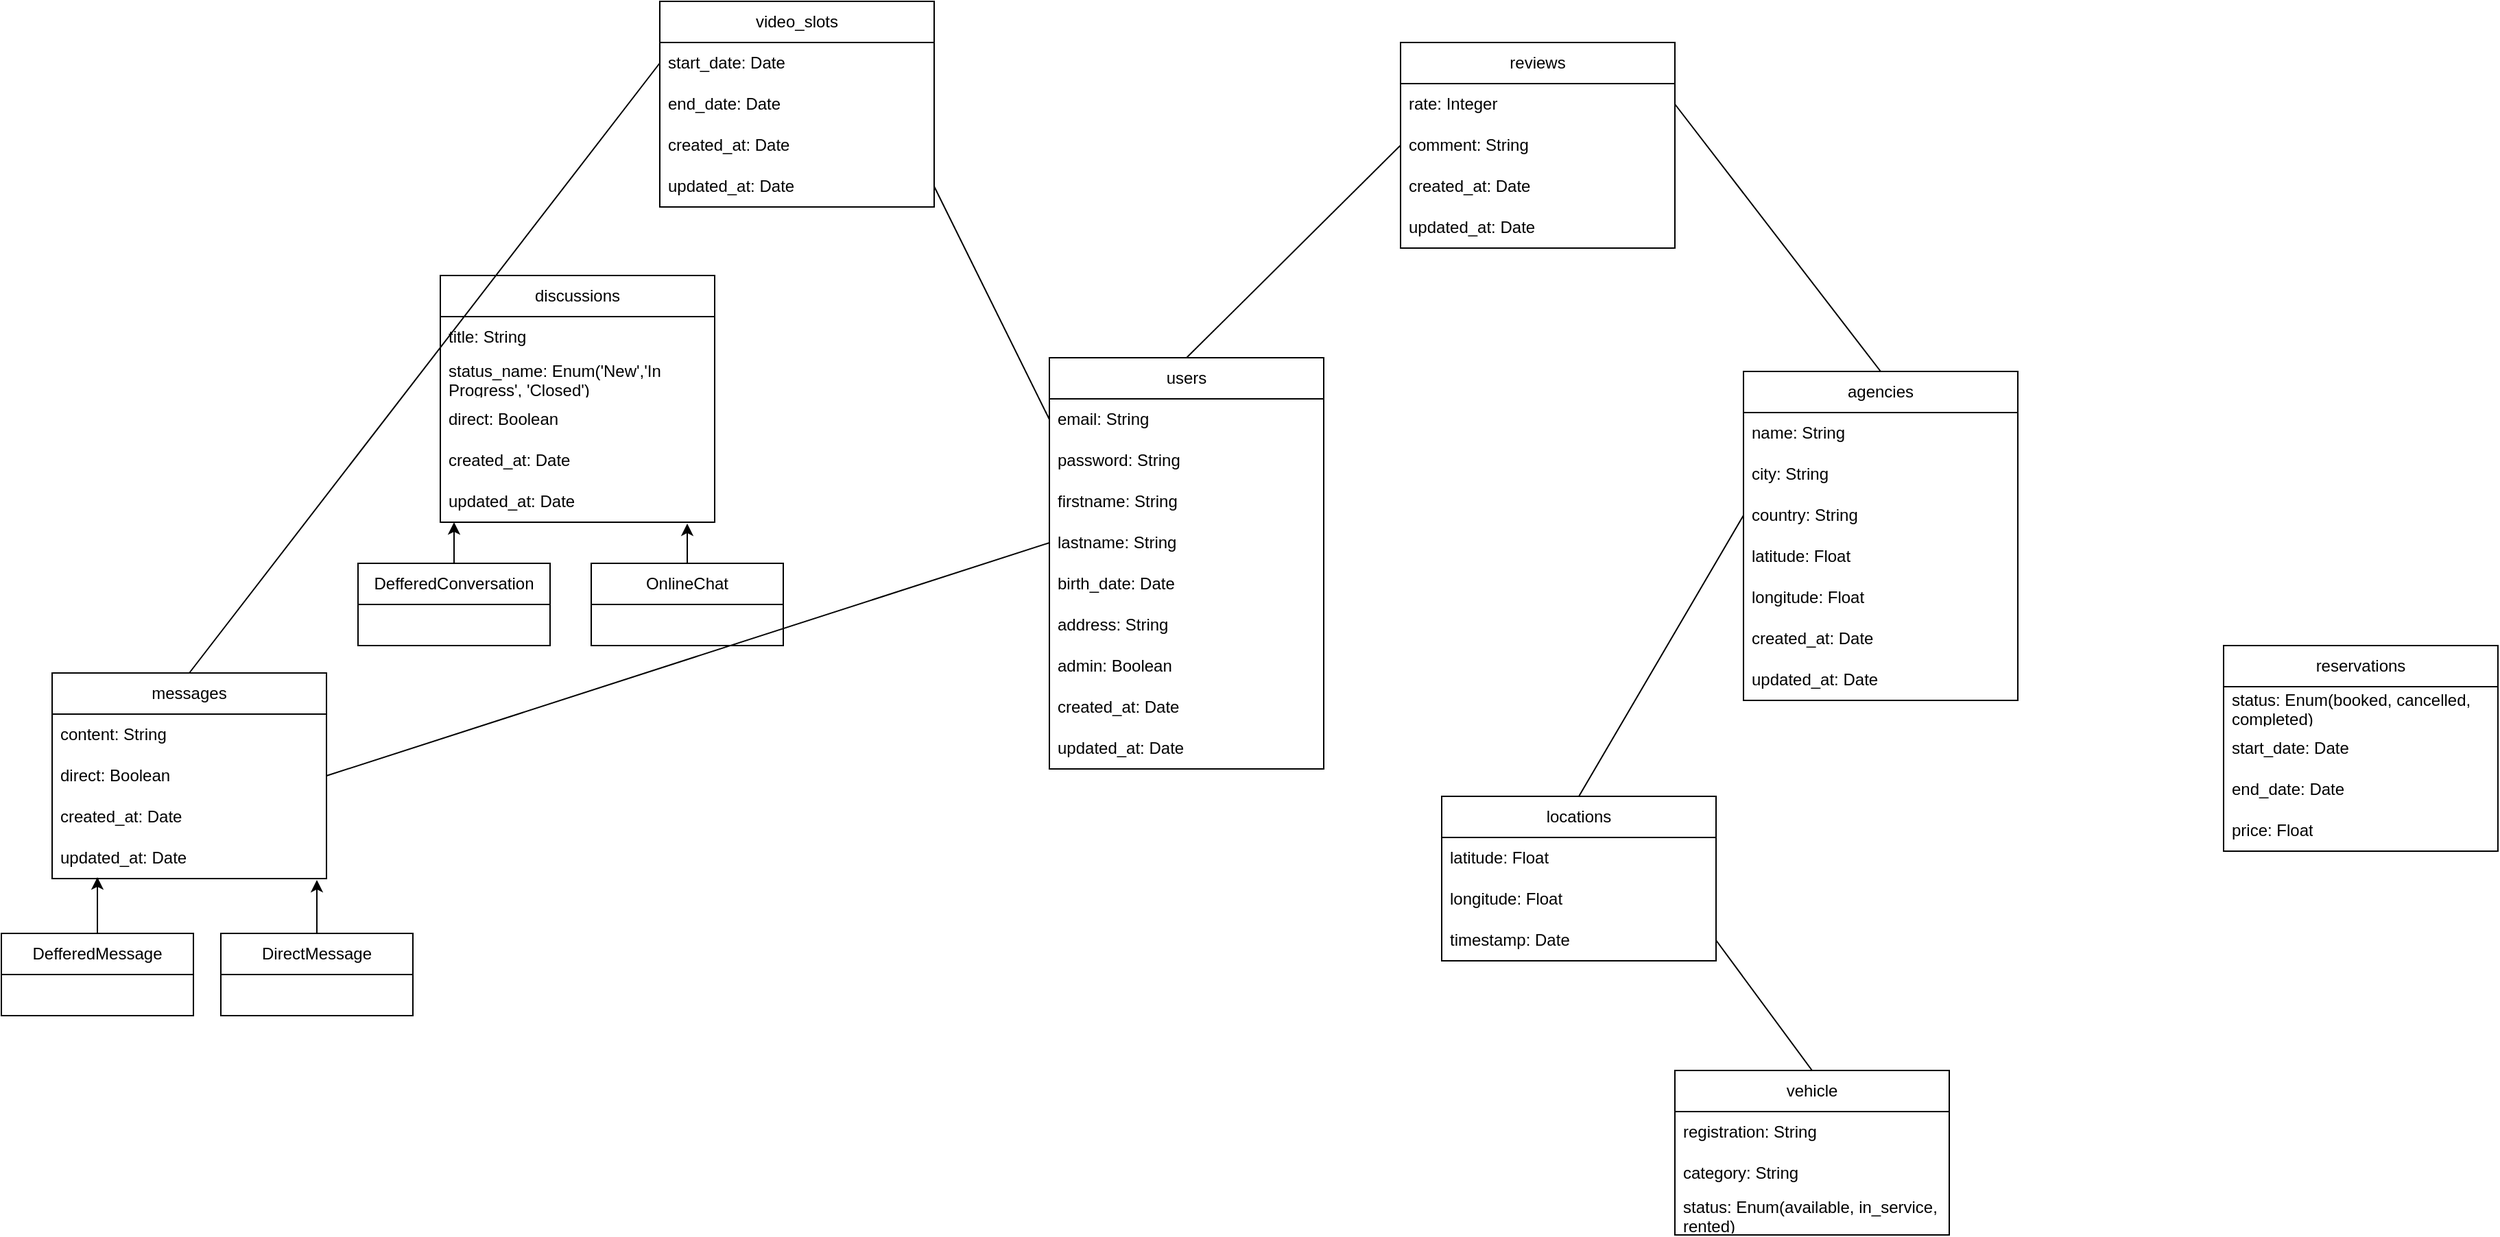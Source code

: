 <mxfile version="24.7.7">
  <diagram name="Page-1" id="HTvIIr98uRL_a_d4ipdB">
    <mxGraphModel dx="2261" dy="1941" grid="1" gridSize="10" guides="1" tooltips="1" connect="1" arrows="1" fold="1" page="1" pageScale="1" pageWidth="827" pageHeight="1169" math="0" shadow="0">
      <root>
        <mxCell id="0" />
        <mxCell id="1" parent="0" />
        <mxCell id="pW8ajcac4fSttpCpemU--8" value="users" style="swimlane;fontStyle=0;childLayout=stackLayout;horizontal=1;startSize=30;horizontalStack=0;resizeParent=1;resizeParentMax=0;resizeLast=0;collapsible=1;marginBottom=0;whiteSpace=wrap;html=1;direction=east;" parent="1" vertex="1">
          <mxGeometry x="314" y="240" width="200" height="300" as="geometry">
            <mxRectangle x="70" y="250" width="70" height="30" as="alternateBounds" />
          </mxGeometry>
        </mxCell>
        <mxCell id="pW8ajcac4fSttpCpemU--40" value="email: String" style="text;strokeColor=none;fillColor=none;align=left;verticalAlign=middle;spacingLeft=4;spacingRight=4;overflow=hidden;points=[[0,0.5],[1,0.5]];portConstraint=eastwest;rotatable=0;whiteSpace=wrap;html=1;" parent="pW8ajcac4fSttpCpemU--8" vertex="1">
          <mxGeometry y="30" width="200" height="30" as="geometry" />
        </mxCell>
        <mxCell id="pW8ajcac4fSttpCpemU--41" value="password: String" style="text;strokeColor=none;fillColor=none;align=left;verticalAlign=middle;spacingLeft=4;spacingRight=4;overflow=hidden;points=[[0,0.5],[1,0.5]];portConstraint=eastwest;rotatable=0;whiteSpace=wrap;html=1;" parent="pW8ajcac4fSttpCpemU--8" vertex="1">
          <mxGeometry y="60" width="200" height="30" as="geometry" />
        </mxCell>
        <mxCell id="pW8ajcac4fSttpCpemU--42" value="firstname: String" style="text;strokeColor=none;fillColor=none;align=left;verticalAlign=middle;spacingLeft=4;spacingRight=4;overflow=hidden;points=[[0,0.5],[1,0.5]];portConstraint=eastwest;rotatable=0;whiteSpace=wrap;html=1;" parent="pW8ajcac4fSttpCpemU--8" vertex="1">
          <mxGeometry y="90" width="200" height="30" as="geometry" />
        </mxCell>
        <mxCell id="pW8ajcac4fSttpCpemU--43" value="lastname: String" style="text;strokeColor=none;fillColor=none;align=left;verticalAlign=middle;spacingLeft=4;spacingRight=4;overflow=hidden;points=[[0,0.5],[1,0.5]];portConstraint=eastwest;rotatable=0;whiteSpace=wrap;html=1;" parent="pW8ajcac4fSttpCpemU--8" vertex="1">
          <mxGeometry y="120" width="200" height="30" as="geometry" />
        </mxCell>
        <mxCell id="r-kijd12sUwCmonQnRA--20" value="birth_date: Date" style="text;strokeColor=none;fillColor=none;align=left;verticalAlign=middle;spacingLeft=4;spacingRight=4;overflow=hidden;points=[[0,0.5],[1,0.5]];portConstraint=eastwest;rotatable=0;whiteSpace=wrap;html=1;" parent="pW8ajcac4fSttpCpemU--8" vertex="1">
          <mxGeometry y="150" width="200" height="30" as="geometry" />
        </mxCell>
        <mxCell id="POlcEpxpA0F8H1BoWV-a-1" value="address: String" style="text;strokeColor=none;fillColor=none;align=left;verticalAlign=middle;spacingLeft=4;spacingRight=4;overflow=hidden;points=[[0,0.5],[1,0.5]];portConstraint=eastwest;rotatable=0;whiteSpace=wrap;html=1;" parent="pW8ajcac4fSttpCpemU--8" vertex="1">
          <mxGeometry y="180" width="200" height="30" as="geometry" />
        </mxCell>
        <mxCell id="POlcEpxpA0F8H1BoWV-a-2" value="admin: Boolean" style="text;strokeColor=none;fillColor=none;align=left;verticalAlign=middle;spacingLeft=4;spacingRight=4;overflow=hidden;points=[[0,0.5],[1,0.5]];portConstraint=eastwest;rotatable=0;whiteSpace=wrap;html=1;" parent="pW8ajcac4fSttpCpemU--8" vertex="1">
          <mxGeometry y="210" width="200" height="30" as="geometry" />
        </mxCell>
        <mxCell id="POlcEpxpA0F8H1BoWV-a-11" value="created_at: Date" style="text;strokeColor=none;fillColor=none;align=left;verticalAlign=middle;spacingLeft=4;spacingRight=4;overflow=hidden;points=[[0,0.5],[1,0.5]];portConstraint=eastwest;rotatable=0;whiteSpace=wrap;html=1;" parent="pW8ajcac4fSttpCpemU--8" vertex="1">
          <mxGeometry y="240" width="200" height="30" as="geometry" />
        </mxCell>
        <mxCell id="POlcEpxpA0F8H1BoWV-a-12" value="updated_at: Date" style="text;strokeColor=none;fillColor=none;align=left;verticalAlign=middle;spacingLeft=4;spacingRight=4;overflow=hidden;points=[[0,0.5],[1,0.5]];portConstraint=eastwest;rotatable=0;whiteSpace=wrap;html=1;" parent="pW8ajcac4fSttpCpemU--8" vertex="1">
          <mxGeometry y="270" width="200" height="30" as="geometry" />
        </mxCell>
        <mxCell id="POlcEpxpA0F8H1BoWV-a-3" value="discussions" style="swimlane;fontStyle=0;childLayout=stackLayout;horizontal=1;startSize=30;horizontalStack=0;resizeParent=1;resizeParentMax=0;resizeLast=0;collapsible=1;marginBottom=0;whiteSpace=wrap;html=1;direction=east;" parent="1" vertex="1">
          <mxGeometry x="-130" y="180" width="200" height="180" as="geometry">
            <mxRectangle x="70" y="250" width="70" height="30" as="alternateBounds" />
          </mxGeometry>
        </mxCell>
        <mxCell id="POlcEpxpA0F8H1BoWV-a-4" value="title: String" style="text;strokeColor=none;fillColor=none;align=left;verticalAlign=middle;spacingLeft=4;spacingRight=4;overflow=hidden;points=[[0,0.5],[1,0.5]];portConstraint=eastwest;rotatable=0;whiteSpace=wrap;html=1;" parent="POlcEpxpA0F8H1BoWV-a-3" vertex="1">
          <mxGeometry y="30" width="200" height="30" as="geometry" />
        </mxCell>
        <mxCell id="POlcEpxpA0F8H1BoWV-a-5" value="status_name: Enum(&#39;New&#39;,&#39;In Progress&#39;, &#39;Closed&#39;)" style="text;strokeColor=none;fillColor=none;align=left;verticalAlign=middle;spacingLeft=4;spacingRight=4;overflow=hidden;points=[[0,0.5],[1,0.5]];portConstraint=eastwest;rotatable=0;whiteSpace=wrap;html=1;" parent="POlcEpxpA0F8H1BoWV-a-3" vertex="1">
          <mxGeometry y="60" width="200" height="30" as="geometry" />
        </mxCell>
        <mxCell id="POlcEpxpA0F8H1BoWV-a-6" value="direct: Boolean" style="text;strokeColor=none;fillColor=none;align=left;verticalAlign=middle;spacingLeft=4;spacingRight=4;overflow=hidden;points=[[0,0.5],[1,0.5]];portConstraint=eastwest;rotatable=0;whiteSpace=wrap;html=1;" parent="POlcEpxpA0F8H1BoWV-a-3" vertex="1">
          <mxGeometry y="90" width="200" height="30" as="geometry" />
        </mxCell>
        <mxCell id="POlcEpxpA0F8H1BoWV-a-13" value="created_at: Date" style="text;strokeColor=none;fillColor=none;align=left;verticalAlign=middle;spacingLeft=4;spacingRight=4;overflow=hidden;points=[[0,0.5],[1,0.5]];portConstraint=eastwest;rotatable=0;whiteSpace=wrap;html=1;" parent="POlcEpxpA0F8H1BoWV-a-3" vertex="1">
          <mxGeometry y="120" width="200" height="30" as="geometry" />
        </mxCell>
        <mxCell id="POlcEpxpA0F8H1BoWV-a-14" value="updated_at: Date" style="text;strokeColor=none;fillColor=none;align=left;verticalAlign=middle;spacingLeft=4;spacingRight=4;overflow=hidden;points=[[0,0.5],[1,0.5]];portConstraint=eastwest;rotatable=0;whiteSpace=wrap;html=1;" parent="POlcEpxpA0F8H1BoWV-a-3" vertex="1">
          <mxGeometry y="150" width="200" height="30" as="geometry" />
        </mxCell>
        <mxCell id="POlcEpxpA0F8H1BoWV-a-15" value="messages" style="swimlane;fontStyle=0;childLayout=stackLayout;horizontal=1;startSize=30;horizontalStack=0;resizeParent=1;resizeParentMax=0;resizeLast=0;collapsible=1;marginBottom=0;whiteSpace=wrap;html=1;direction=east;" parent="1" vertex="1">
          <mxGeometry x="-413" y="470" width="200" height="150" as="geometry">
            <mxRectangle x="70" y="250" width="70" height="30" as="alternateBounds" />
          </mxGeometry>
        </mxCell>
        <mxCell id="POlcEpxpA0F8H1BoWV-a-16" value="content: String" style="text;strokeColor=none;fillColor=none;align=left;verticalAlign=middle;spacingLeft=4;spacingRight=4;overflow=hidden;points=[[0,0.5],[1,0.5]];portConstraint=eastwest;rotatable=0;whiteSpace=wrap;html=1;" parent="POlcEpxpA0F8H1BoWV-a-15" vertex="1">
          <mxGeometry y="30" width="200" height="30" as="geometry" />
        </mxCell>
        <mxCell id="POlcEpxpA0F8H1BoWV-a-18" value="direct: Boolean" style="text;strokeColor=none;fillColor=none;align=left;verticalAlign=middle;spacingLeft=4;spacingRight=4;overflow=hidden;points=[[0,0.5],[1,0.5]];portConstraint=eastwest;rotatable=0;whiteSpace=wrap;html=1;" parent="POlcEpxpA0F8H1BoWV-a-15" vertex="1">
          <mxGeometry y="60" width="200" height="30" as="geometry" />
        </mxCell>
        <mxCell id="POlcEpxpA0F8H1BoWV-a-19" value="created_at: Date" style="text;strokeColor=none;fillColor=none;align=left;verticalAlign=middle;spacingLeft=4;spacingRight=4;overflow=hidden;points=[[0,0.5],[1,0.5]];portConstraint=eastwest;rotatable=0;whiteSpace=wrap;html=1;" parent="POlcEpxpA0F8H1BoWV-a-15" vertex="1">
          <mxGeometry y="90" width="200" height="30" as="geometry" />
        </mxCell>
        <mxCell id="POlcEpxpA0F8H1BoWV-a-20" value="updated_at: Date" style="text;strokeColor=none;fillColor=none;align=left;verticalAlign=middle;spacingLeft=4;spacingRight=4;overflow=hidden;points=[[0,0.5],[1,0.5]];portConstraint=eastwest;rotatable=0;whiteSpace=wrap;html=1;" parent="POlcEpxpA0F8H1BoWV-a-15" vertex="1">
          <mxGeometry y="120" width="200" height="30" as="geometry" />
        </mxCell>
        <mxCell id="POlcEpxpA0F8H1BoWV-a-21" value="DirectMessage" style="swimlane;fontStyle=0;childLayout=stackLayout;horizontal=1;startSize=30;horizontalStack=0;resizeParent=1;resizeParentMax=0;resizeLast=0;collapsible=1;marginBottom=0;whiteSpace=wrap;html=1;" parent="1" vertex="1">
          <mxGeometry x="-290" y="660" width="140" height="60" as="geometry" />
        </mxCell>
        <mxCell id="POlcEpxpA0F8H1BoWV-a-27" style="edgeStyle=orthogonalEdgeStyle;rounded=0;orthogonalLoop=1;jettySize=auto;html=1;entryX=0.965;entryY=1.033;entryDx=0;entryDy=0;entryPerimeter=0;" parent="1" source="POlcEpxpA0F8H1BoWV-a-21" target="POlcEpxpA0F8H1BoWV-a-20" edge="1">
          <mxGeometry relative="1" as="geometry" />
        </mxCell>
        <mxCell id="POlcEpxpA0F8H1BoWV-a-28" value="DefferedMessage" style="swimlane;fontStyle=0;childLayout=stackLayout;horizontal=1;startSize=30;horizontalStack=0;resizeParent=1;resizeParentMax=0;resizeLast=0;collapsible=1;marginBottom=0;whiteSpace=wrap;html=1;" parent="1" vertex="1">
          <mxGeometry x="-450" y="660" width="140" height="60" as="geometry" />
        </mxCell>
        <mxCell id="POlcEpxpA0F8H1BoWV-a-29" style="edgeStyle=orthogonalEdgeStyle;rounded=0;orthogonalLoop=1;jettySize=auto;html=1;entryX=0.165;entryY=0.967;entryDx=0;entryDy=0;entryPerimeter=0;" parent="1" source="POlcEpxpA0F8H1BoWV-a-28" target="POlcEpxpA0F8H1BoWV-a-20" edge="1">
          <mxGeometry relative="1" as="geometry" />
        </mxCell>
        <mxCell id="POlcEpxpA0F8H1BoWV-a-30" value="OnlineChat" style="swimlane;fontStyle=0;childLayout=stackLayout;horizontal=1;startSize=30;horizontalStack=0;resizeParent=1;resizeParentMax=0;resizeLast=0;collapsible=1;marginBottom=0;whiteSpace=wrap;html=1;" parent="1" vertex="1">
          <mxGeometry x="-20" y="390" width="140" height="60" as="geometry" />
        </mxCell>
        <mxCell id="POlcEpxpA0F8H1BoWV-a-31" value="DefferedConversation" style="swimlane;fontStyle=0;childLayout=stackLayout;horizontal=1;startSize=30;horizontalStack=0;resizeParent=1;resizeParentMax=0;resizeLast=0;collapsible=1;marginBottom=0;whiteSpace=wrap;html=1;" parent="1" vertex="1">
          <mxGeometry x="-190" y="390" width="140" height="60" as="geometry" />
        </mxCell>
        <mxCell id="POlcEpxpA0F8H1BoWV-a-32" style="edgeStyle=orthogonalEdgeStyle;rounded=0;orthogonalLoop=1;jettySize=auto;html=1;entryX=0.05;entryY=1;entryDx=0;entryDy=0;entryPerimeter=0;" parent="1" source="POlcEpxpA0F8H1BoWV-a-31" target="POlcEpxpA0F8H1BoWV-a-14" edge="1">
          <mxGeometry relative="1" as="geometry" />
        </mxCell>
        <mxCell id="POlcEpxpA0F8H1BoWV-a-33" style="edgeStyle=orthogonalEdgeStyle;rounded=0;orthogonalLoop=1;jettySize=auto;html=1;entryX=0.9;entryY=1.033;entryDx=0;entryDy=0;entryPerimeter=0;" parent="1" source="POlcEpxpA0F8H1BoWV-a-30" target="POlcEpxpA0F8H1BoWV-a-14" edge="1">
          <mxGeometry relative="1" as="geometry" />
        </mxCell>
        <mxCell id="KvNbmY1U7MJzMV-XdOef-1" value="video_slots" style="swimlane;fontStyle=0;childLayout=stackLayout;horizontal=1;startSize=30;horizontalStack=0;resizeParent=1;resizeParentMax=0;resizeLast=0;collapsible=1;marginBottom=0;whiteSpace=wrap;html=1;direction=east;" vertex="1" parent="1">
          <mxGeometry x="30" y="-20" width="200" height="150" as="geometry">
            <mxRectangle x="70" y="250" width="70" height="30" as="alternateBounds" />
          </mxGeometry>
        </mxCell>
        <mxCell id="KvNbmY1U7MJzMV-XdOef-2" value="start_date: Date" style="text;strokeColor=none;fillColor=none;align=left;verticalAlign=middle;spacingLeft=4;spacingRight=4;overflow=hidden;points=[[0,0.5],[1,0.5]];portConstraint=eastwest;rotatable=0;whiteSpace=wrap;html=1;" vertex="1" parent="KvNbmY1U7MJzMV-XdOef-1">
          <mxGeometry y="30" width="200" height="30" as="geometry" />
        </mxCell>
        <mxCell id="KvNbmY1U7MJzMV-XdOef-3" value="end_date: Date" style="text;strokeColor=none;fillColor=none;align=left;verticalAlign=middle;spacingLeft=4;spacingRight=4;overflow=hidden;points=[[0,0.5],[1,0.5]];portConstraint=eastwest;rotatable=0;whiteSpace=wrap;html=1;" vertex="1" parent="KvNbmY1U7MJzMV-XdOef-1">
          <mxGeometry y="60" width="200" height="30" as="geometry" />
        </mxCell>
        <mxCell id="KvNbmY1U7MJzMV-XdOef-5" value="created_at: Date" style="text;strokeColor=none;fillColor=none;align=left;verticalAlign=middle;spacingLeft=4;spacingRight=4;overflow=hidden;points=[[0,0.5],[1,0.5]];portConstraint=eastwest;rotatable=0;whiteSpace=wrap;html=1;" vertex="1" parent="KvNbmY1U7MJzMV-XdOef-1">
          <mxGeometry y="90" width="200" height="30" as="geometry" />
        </mxCell>
        <mxCell id="KvNbmY1U7MJzMV-XdOef-6" value="updated_at: Date" style="text;strokeColor=none;fillColor=none;align=left;verticalAlign=middle;spacingLeft=4;spacingRight=4;overflow=hidden;points=[[0,0.5],[1,0.5]];portConstraint=eastwest;rotatable=0;whiteSpace=wrap;html=1;" vertex="1" parent="KvNbmY1U7MJzMV-XdOef-1">
          <mxGeometry y="120" width="200" height="30" as="geometry" />
        </mxCell>
        <mxCell id="KvNbmY1U7MJzMV-XdOef-7" value="" style="endArrow=none;html=1;rounded=0;entryX=0;entryY=0.5;entryDx=0;entryDy=0;exitX=1;exitY=0.5;exitDx=0;exitDy=0;" edge="1" parent="1" source="POlcEpxpA0F8H1BoWV-a-18" target="pW8ajcac4fSttpCpemU--43">
          <mxGeometry width="50" height="50" relative="1" as="geometry">
            <mxPoint x="210" y="320" as="sourcePoint" />
            <mxPoint x="260" y="270" as="targetPoint" />
          </mxGeometry>
        </mxCell>
        <mxCell id="KvNbmY1U7MJzMV-XdOef-8" value="" style="endArrow=none;html=1;rounded=0;entryX=0;entryY=0.5;entryDx=0;entryDy=0;exitX=0.5;exitY=0;exitDx=0;exitDy=0;" edge="1" parent="1" source="POlcEpxpA0F8H1BoWV-a-15" target="KvNbmY1U7MJzMV-XdOef-2">
          <mxGeometry width="50" height="50" relative="1" as="geometry">
            <mxPoint x="-203" y="555" as="sourcePoint" />
            <mxPoint x="324" y="385" as="targetPoint" />
          </mxGeometry>
        </mxCell>
        <mxCell id="KvNbmY1U7MJzMV-XdOef-9" value="" style="endArrow=none;html=1;rounded=0;entryX=0;entryY=0.5;entryDx=0;entryDy=0;exitX=1;exitY=0.5;exitDx=0;exitDy=0;" edge="1" parent="1" source="KvNbmY1U7MJzMV-XdOef-6" target="pW8ajcac4fSttpCpemU--40">
          <mxGeometry width="50" height="50" relative="1" as="geometry">
            <mxPoint x="-303" y="480" as="sourcePoint" />
            <mxPoint x="40" y="35" as="targetPoint" />
          </mxGeometry>
        </mxCell>
        <mxCell id="KvNbmY1U7MJzMV-XdOef-10" value="reviews" style="swimlane;fontStyle=0;childLayout=stackLayout;horizontal=1;startSize=30;horizontalStack=0;resizeParent=1;resizeParentMax=0;resizeLast=0;collapsible=1;marginBottom=0;whiteSpace=wrap;html=1;direction=east;" vertex="1" parent="1">
          <mxGeometry x="570" y="10" width="200" height="150" as="geometry">
            <mxRectangle x="70" y="250" width="70" height="30" as="alternateBounds" />
          </mxGeometry>
        </mxCell>
        <mxCell id="KvNbmY1U7MJzMV-XdOef-11" value="rate: Integer" style="text;strokeColor=none;fillColor=none;align=left;verticalAlign=middle;spacingLeft=4;spacingRight=4;overflow=hidden;points=[[0,0.5],[1,0.5]];portConstraint=eastwest;rotatable=0;whiteSpace=wrap;html=1;" vertex="1" parent="KvNbmY1U7MJzMV-XdOef-10">
          <mxGeometry y="30" width="200" height="30" as="geometry" />
        </mxCell>
        <mxCell id="KvNbmY1U7MJzMV-XdOef-12" value="comment: String" style="text;strokeColor=none;fillColor=none;align=left;verticalAlign=middle;spacingLeft=4;spacingRight=4;overflow=hidden;points=[[0,0.5],[1,0.5]];portConstraint=eastwest;rotatable=0;whiteSpace=wrap;html=1;" vertex="1" parent="KvNbmY1U7MJzMV-XdOef-10">
          <mxGeometry y="60" width="200" height="30" as="geometry" />
        </mxCell>
        <mxCell id="KvNbmY1U7MJzMV-XdOef-13" value="created_at: Date" style="text;strokeColor=none;fillColor=none;align=left;verticalAlign=middle;spacingLeft=4;spacingRight=4;overflow=hidden;points=[[0,0.5],[1,0.5]];portConstraint=eastwest;rotatable=0;whiteSpace=wrap;html=1;" vertex="1" parent="KvNbmY1U7MJzMV-XdOef-10">
          <mxGeometry y="90" width="200" height="30" as="geometry" />
        </mxCell>
        <mxCell id="KvNbmY1U7MJzMV-XdOef-14" value="updated_at: Date" style="text;strokeColor=none;fillColor=none;align=left;verticalAlign=middle;spacingLeft=4;spacingRight=4;overflow=hidden;points=[[0,0.5],[1,0.5]];portConstraint=eastwest;rotatable=0;whiteSpace=wrap;html=1;" vertex="1" parent="KvNbmY1U7MJzMV-XdOef-10">
          <mxGeometry y="120" width="200" height="30" as="geometry" />
        </mxCell>
        <mxCell id="KvNbmY1U7MJzMV-XdOef-15" value="" style="endArrow=none;html=1;rounded=0;entryX=0.5;entryY=0;entryDx=0;entryDy=0;exitX=0;exitY=0.5;exitDx=0;exitDy=0;" edge="1" parent="1" source="KvNbmY1U7MJzMV-XdOef-12" target="pW8ajcac4fSttpCpemU--8">
          <mxGeometry width="50" height="50" relative="1" as="geometry">
            <mxPoint x="240" y="125" as="sourcePoint" />
            <mxPoint x="324" y="295" as="targetPoint" />
          </mxGeometry>
        </mxCell>
        <mxCell id="KvNbmY1U7MJzMV-XdOef-16" value="agencies" style="swimlane;fontStyle=0;childLayout=stackLayout;horizontal=1;startSize=30;horizontalStack=0;resizeParent=1;resizeParentMax=0;resizeLast=0;collapsible=1;marginBottom=0;whiteSpace=wrap;html=1;direction=east;" vertex="1" parent="1">
          <mxGeometry x="820" y="250" width="200" height="240" as="geometry">
            <mxRectangle x="70" y="250" width="70" height="30" as="alternateBounds" />
          </mxGeometry>
        </mxCell>
        <mxCell id="KvNbmY1U7MJzMV-XdOef-17" value="name: String" style="text;strokeColor=none;fillColor=none;align=left;verticalAlign=middle;spacingLeft=4;spacingRight=4;overflow=hidden;points=[[0,0.5],[1,0.5]];portConstraint=eastwest;rotatable=0;whiteSpace=wrap;html=1;" vertex="1" parent="KvNbmY1U7MJzMV-XdOef-16">
          <mxGeometry y="30" width="200" height="30" as="geometry" />
        </mxCell>
        <mxCell id="KvNbmY1U7MJzMV-XdOef-18" value="city: String" style="text;strokeColor=none;fillColor=none;align=left;verticalAlign=middle;spacingLeft=4;spacingRight=4;overflow=hidden;points=[[0,0.5],[1,0.5]];portConstraint=eastwest;rotatable=0;whiteSpace=wrap;html=1;" vertex="1" parent="KvNbmY1U7MJzMV-XdOef-16">
          <mxGeometry y="60" width="200" height="30" as="geometry" />
        </mxCell>
        <mxCell id="KvNbmY1U7MJzMV-XdOef-19" value="country: String" style="text;strokeColor=none;fillColor=none;align=left;verticalAlign=middle;spacingLeft=4;spacingRight=4;overflow=hidden;points=[[0,0.5],[1,0.5]];portConstraint=eastwest;rotatable=0;whiteSpace=wrap;html=1;" vertex="1" parent="KvNbmY1U7MJzMV-XdOef-16">
          <mxGeometry y="90" width="200" height="30" as="geometry" />
        </mxCell>
        <mxCell id="KvNbmY1U7MJzMV-XdOef-24" value="latitude: Float" style="text;strokeColor=none;fillColor=none;align=left;verticalAlign=middle;spacingLeft=4;spacingRight=4;overflow=hidden;points=[[0,0.5],[1,0.5]];portConstraint=eastwest;rotatable=0;whiteSpace=wrap;html=1;" vertex="1" parent="KvNbmY1U7MJzMV-XdOef-16">
          <mxGeometry y="120" width="200" height="30" as="geometry" />
        </mxCell>
        <mxCell id="KvNbmY1U7MJzMV-XdOef-23" value="longitude: Float" style="text;strokeColor=none;fillColor=none;align=left;verticalAlign=middle;spacingLeft=4;spacingRight=4;overflow=hidden;points=[[0,0.5],[1,0.5]];portConstraint=eastwest;rotatable=0;whiteSpace=wrap;html=1;" vertex="1" parent="KvNbmY1U7MJzMV-XdOef-16">
          <mxGeometry y="150" width="200" height="30" as="geometry" />
        </mxCell>
        <mxCell id="KvNbmY1U7MJzMV-XdOef-22" value="created_at: Date" style="text;strokeColor=none;fillColor=none;align=left;verticalAlign=middle;spacingLeft=4;spacingRight=4;overflow=hidden;points=[[0,0.5],[1,0.5]];portConstraint=eastwest;rotatable=0;whiteSpace=wrap;html=1;" vertex="1" parent="KvNbmY1U7MJzMV-XdOef-16">
          <mxGeometry y="180" width="200" height="30" as="geometry" />
        </mxCell>
        <mxCell id="KvNbmY1U7MJzMV-XdOef-20" value="updated_at: Date" style="text;strokeColor=none;fillColor=none;align=left;verticalAlign=middle;spacingLeft=4;spacingRight=4;overflow=hidden;points=[[0,0.5],[1,0.5]];portConstraint=eastwest;rotatable=0;whiteSpace=wrap;html=1;" vertex="1" parent="KvNbmY1U7MJzMV-XdOef-16">
          <mxGeometry y="210" width="200" height="30" as="geometry" />
        </mxCell>
        <mxCell id="KvNbmY1U7MJzMV-XdOef-21" value="" style="endArrow=none;html=1;rounded=0;entryX=1;entryY=0.5;entryDx=0;entryDy=0;exitX=0.5;exitY=0;exitDx=0;exitDy=0;" edge="1" parent="1" source="KvNbmY1U7MJzMV-XdOef-16" target="KvNbmY1U7MJzMV-XdOef-11">
          <mxGeometry width="50" height="50" relative="1" as="geometry">
            <mxPoint x="927" y="180" as="sourcePoint" />
            <mxPoint x="770" y="18" as="targetPoint" />
          </mxGeometry>
        </mxCell>
        <mxCell id="KvNbmY1U7MJzMV-XdOef-25" value="locations" style="swimlane;fontStyle=0;childLayout=stackLayout;horizontal=1;startSize=30;horizontalStack=0;resizeParent=1;resizeParentMax=0;resizeLast=0;collapsible=1;marginBottom=0;whiteSpace=wrap;html=1;direction=east;" vertex="1" parent="1">
          <mxGeometry x="600" y="560" width="200" height="120" as="geometry">
            <mxRectangle x="70" y="250" width="70" height="30" as="alternateBounds" />
          </mxGeometry>
        </mxCell>
        <mxCell id="KvNbmY1U7MJzMV-XdOef-26" value="latitude: Float" style="text;strokeColor=none;fillColor=none;align=left;verticalAlign=middle;spacingLeft=4;spacingRight=4;overflow=hidden;points=[[0,0.5],[1,0.5]];portConstraint=eastwest;rotatable=0;whiteSpace=wrap;html=1;" vertex="1" parent="KvNbmY1U7MJzMV-XdOef-25">
          <mxGeometry y="30" width="200" height="30" as="geometry" />
        </mxCell>
        <mxCell id="KvNbmY1U7MJzMV-XdOef-27" value="longitude: Float" style="text;strokeColor=none;fillColor=none;align=left;verticalAlign=middle;spacingLeft=4;spacingRight=4;overflow=hidden;points=[[0,0.5],[1,0.5]];portConstraint=eastwest;rotatable=0;whiteSpace=wrap;html=1;" vertex="1" parent="KvNbmY1U7MJzMV-XdOef-25">
          <mxGeometry y="60" width="200" height="30" as="geometry" />
        </mxCell>
        <mxCell id="KvNbmY1U7MJzMV-XdOef-28" value="timestamp: Date" style="text;strokeColor=none;fillColor=none;align=left;verticalAlign=middle;spacingLeft=4;spacingRight=4;overflow=hidden;points=[[0,0.5],[1,0.5]];portConstraint=eastwest;rotatable=0;whiteSpace=wrap;html=1;" vertex="1" parent="KvNbmY1U7MJzMV-XdOef-25">
          <mxGeometry y="90" width="200" height="30" as="geometry" />
        </mxCell>
        <mxCell id="KvNbmY1U7MJzMV-XdOef-33" value="" style="endArrow=none;html=1;rounded=0;entryX=0;entryY=0.5;entryDx=0;entryDy=0;exitX=0.5;exitY=0;exitDx=0;exitDy=0;" edge="1" parent="1" source="KvNbmY1U7MJzMV-XdOef-25" target="KvNbmY1U7MJzMV-XdOef-19">
          <mxGeometry width="50" height="50" relative="1" as="geometry">
            <mxPoint x="730" y="485" as="sourcePoint" />
            <mxPoint x="580" y="290" as="targetPoint" />
          </mxGeometry>
        </mxCell>
        <mxCell id="KvNbmY1U7MJzMV-XdOef-34" value="vehicle" style="swimlane;fontStyle=0;childLayout=stackLayout;horizontal=1;startSize=30;horizontalStack=0;resizeParent=1;resizeParentMax=0;resizeLast=0;collapsible=1;marginBottom=0;whiteSpace=wrap;html=1;direction=east;" vertex="1" parent="1">
          <mxGeometry x="770" y="760" width="200" height="120" as="geometry">
            <mxRectangle x="70" y="250" width="70" height="30" as="alternateBounds" />
          </mxGeometry>
        </mxCell>
        <mxCell id="KvNbmY1U7MJzMV-XdOef-35" value="registration: String" style="text;strokeColor=none;fillColor=none;align=left;verticalAlign=middle;spacingLeft=4;spacingRight=4;overflow=hidden;points=[[0,0.5],[1,0.5]];portConstraint=eastwest;rotatable=0;whiteSpace=wrap;html=1;" vertex="1" parent="KvNbmY1U7MJzMV-XdOef-34">
          <mxGeometry y="30" width="200" height="30" as="geometry" />
        </mxCell>
        <mxCell id="KvNbmY1U7MJzMV-XdOef-36" value="category: String" style="text;strokeColor=none;fillColor=none;align=left;verticalAlign=middle;spacingLeft=4;spacingRight=4;overflow=hidden;points=[[0,0.5],[1,0.5]];portConstraint=eastwest;rotatable=0;whiteSpace=wrap;html=1;" vertex="1" parent="KvNbmY1U7MJzMV-XdOef-34">
          <mxGeometry y="60" width="200" height="30" as="geometry" />
        </mxCell>
        <mxCell id="KvNbmY1U7MJzMV-XdOef-37" value="status: Enum(available, in_service, rented)" style="text;strokeColor=none;fillColor=none;align=left;verticalAlign=middle;spacingLeft=4;spacingRight=4;overflow=hidden;points=[[0,0.5],[1,0.5]];portConstraint=eastwest;rotatable=0;whiteSpace=wrap;html=1;" vertex="1" parent="KvNbmY1U7MJzMV-XdOef-34">
          <mxGeometry y="90" width="200" height="30" as="geometry" />
        </mxCell>
        <mxCell id="KvNbmY1U7MJzMV-XdOef-38" value="" style="endArrow=none;html=1;rounded=0;entryX=0.5;entryY=0;entryDx=0;entryDy=0;exitX=1;exitY=0.5;exitDx=0;exitDy=0;" edge="1" parent="1" source="KvNbmY1U7MJzMV-XdOef-28" target="KvNbmY1U7MJzMV-XdOef-34">
          <mxGeometry width="50" height="50" relative="1" as="geometry">
            <mxPoint x="850" y="660" as="sourcePoint" />
            <mxPoint x="830" y="365" as="targetPoint" />
          </mxGeometry>
        </mxCell>
        <mxCell id="KvNbmY1U7MJzMV-XdOef-39" value="reservations" style="swimlane;fontStyle=0;childLayout=stackLayout;horizontal=1;startSize=30;horizontalStack=0;resizeParent=1;resizeParentMax=0;resizeLast=0;collapsible=1;marginBottom=0;whiteSpace=wrap;html=1;direction=east;" vertex="1" parent="1">
          <mxGeometry x="1170" y="450" width="200" height="150" as="geometry">
            <mxRectangle x="70" y="250" width="70" height="30" as="alternateBounds" />
          </mxGeometry>
        </mxCell>
        <mxCell id="KvNbmY1U7MJzMV-XdOef-40" value="status: Enum(booked, cancelled, completed)" style="text;strokeColor=none;fillColor=none;align=left;verticalAlign=middle;spacingLeft=4;spacingRight=4;overflow=hidden;points=[[0,0.5],[1,0.5]];portConstraint=eastwest;rotatable=0;whiteSpace=wrap;html=1;" vertex="1" parent="KvNbmY1U7MJzMV-XdOef-39">
          <mxGeometry y="30" width="200" height="30" as="geometry" />
        </mxCell>
        <mxCell id="KvNbmY1U7MJzMV-XdOef-41" value="start_date: Date" style="text;strokeColor=none;fillColor=none;align=left;verticalAlign=middle;spacingLeft=4;spacingRight=4;overflow=hidden;points=[[0,0.5],[1,0.5]];portConstraint=eastwest;rotatable=0;whiteSpace=wrap;html=1;" vertex="1" parent="KvNbmY1U7MJzMV-XdOef-39">
          <mxGeometry y="60" width="200" height="30" as="geometry" />
        </mxCell>
        <mxCell id="KvNbmY1U7MJzMV-XdOef-42" value="end_date: Date" style="text;strokeColor=none;fillColor=none;align=left;verticalAlign=middle;spacingLeft=4;spacingRight=4;overflow=hidden;points=[[0,0.5],[1,0.5]];portConstraint=eastwest;rotatable=0;whiteSpace=wrap;html=1;" vertex="1" parent="KvNbmY1U7MJzMV-XdOef-39">
          <mxGeometry y="90" width="200" height="30" as="geometry" />
        </mxCell>
        <mxCell id="KvNbmY1U7MJzMV-XdOef-43" value="price: Float" style="text;strokeColor=none;fillColor=none;align=left;verticalAlign=middle;spacingLeft=4;spacingRight=4;overflow=hidden;points=[[0,0.5],[1,0.5]];portConstraint=eastwest;rotatable=0;whiteSpace=wrap;html=1;" vertex="1" parent="KvNbmY1U7MJzMV-XdOef-39">
          <mxGeometry y="120" width="200" height="30" as="geometry" />
        </mxCell>
      </root>
    </mxGraphModel>
  </diagram>
</mxfile>
